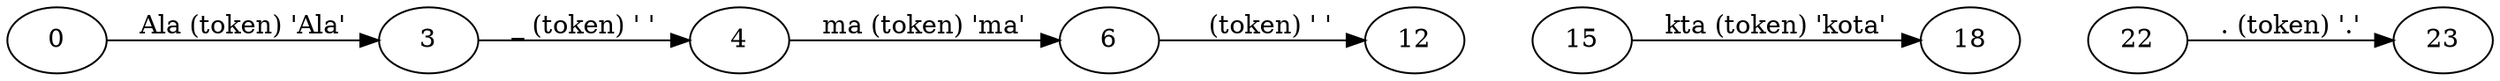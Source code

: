 digraph g {
	graph [rankdir=LR];
	node [label="\N"];
	0 -> 3	 [label="Ala (token) 'Ala'"];
	3 -> 4	 [label="_ (token) ' '"];
	4 -> 6	 [label="ma (token) 'ma'"];
	6 -> 12	 [label="&nbsp; (token) ' '"];
	12 -> 15	 [style=invis];
	15 -> 18	 [label="kta (token) 'kota'"];
	18 -> 22	 [style=invis];
	22 -> 23	 [label=". (token) '.'"];
}

